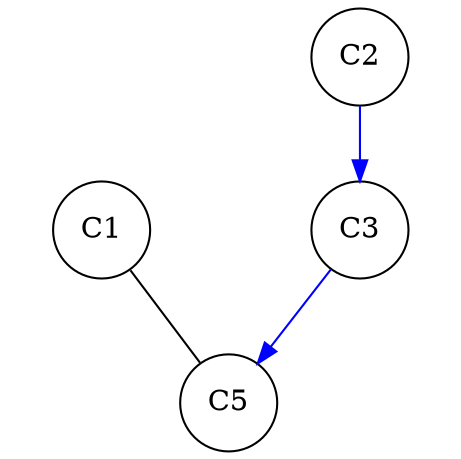 # dot -Tpng db.dot > db.png
digraph {
    ratio=1.0
    size="4,4"
    node [shape=circle] C1; C2; C3: C4; C5;
    subgraph Rel1 {
        edge [dir=none, color=black]
        C1 -> C5 
    }
    subgraph Rel2 {
        edge [color=blue]
        C2 -> C3
        C3 -> C5
    }
}

